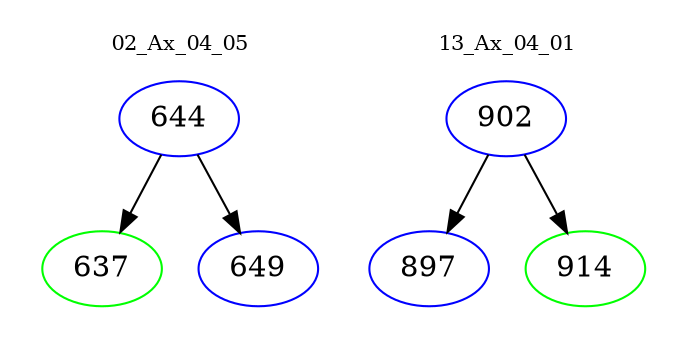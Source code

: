 digraph{
subgraph cluster_0 {
color = white
label = "02_Ax_04_05";
fontsize=10;
T0_644 [label="644", color="blue"]
T0_644 -> T0_637 [color="black"]
T0_637 [label="637", color="green"]
T0_644 -> T0_649 [color="black"]
T0_649 [label="649", color="blue"]
}
subgraph cluster_1 {
color = white
label = "13_Ax_04_01";
fontsize=10;
T1_902 [label="902", color="blue"]
T1_902 -> T1_897 [color="black"]
T1_897 [label="897", color="blue"]
T1_902 -> T1_914 [color="black"]
T1_914 [label="914", color="green"]
}
}
